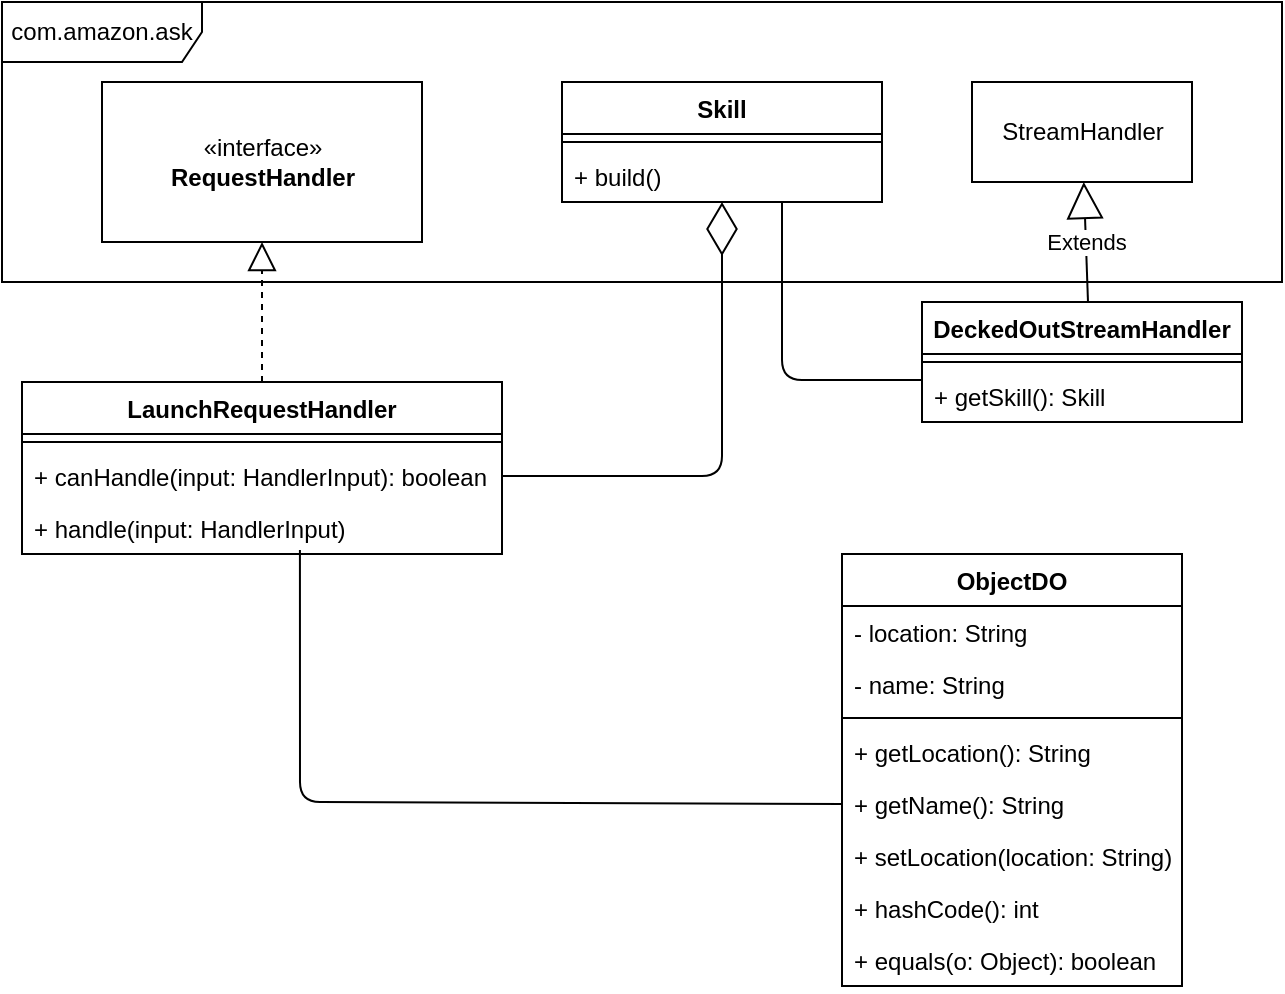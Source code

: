 <mxfile version="12.3.6" type="device" pages="1"><diagram id="gcKvG5kBXbgCPfd7mtJ5" name="Page-1"><mxGraphModel dx="1024" dy="561" grid="1" gridSize="10" guides="1" tooltips="1" connect="1" arrows="1" fold="1" page="1" pageScale="1" pageWidth="827" pageHeight="1169" math="0" shadow="0"><root><mxCell id="0"/><mxCell id="1" parent="0"/><mxCell id="jChmfqLedE6e4U4JHddj-1" value="LaunchRequestHandler" style="swimlane;fontStyle=1;align=center;verticalAlign=top;childLayout=stackLayout;horizontal=1;startSize=26;horizontalStack=0;resizeParent=1;resizeParentMax=0;resizeLast=0;collapsible=1;marginBottom=0;" vertex="1" parent="1"><mxGeometry x="140" y="190" width="240" height="86" as="geometry"/></mxCell><mxCell id="jChmfqLedE6e4U4JHddj-3" value="" style="line;strokeWidth=1;fillColor=none;align=left;verticalAlign=middle;spacingTop=-1;spacingLeft=3;spacingRight=3;rotatable=0;labelPosition=right;points=[];portConstraint=eastwest;" vertex="1" parent="jChmfqLedE6e4U4JHddj-1"><mxGeometry y="26" width="240" height="8" as="geometry"/></mxCell><mxCell id="jChmfqLedE6e4U4JHddj-4" value="+ canHandle(input: HandlerInput): boolean" style="text;strokeColor=none;fillColor=none;align=left;verticalAlign=top;spacingLeft=4;spacingRight=4;overflow=hidden;rotatable=0;points=[[0,0.5],[1,0.5]];portConstraint=eastwest;" vertex="1" parent="jChmfqLedE6e4U4JHddj-1"><mxGeometry y="34" width="240" height="26" as="geometry"/></mxCell><mxCell id="jChmfqLedE6e4U4JHddj-5" value="+ handle(input: HandlerInput)" style="text;strokeColor=none;fillColor=none;align=left;verticalAlign=top;spacingLeft=4;spacingRight=4;overflow=hidden;rotatable=0;points=[[0,0.5],[1,0.5]];portConstraint=eastwest;" vertex="1" parent="jChmfqLedE6e4U4JHddj-1"><mxGeometry y="60" width="240" height="26" as="geometry"/></mxCell><mxCell id="jChmfqLedE6e4U4JHddj-7" value="«interface»&lt;br&gt;&lt;b&gt;RequestHandler&lt;/b&gt;" style="html=1;" vertex="1" parent="1"><mxGeometry x="180" y="40" width="160" height="80" as="geometry"/></mxCell><mxCell id="jChmfqLedE6e4U4JHddj-8" value="" style="endArrow=block;dashed=1;endFill=0;endSize=12;html=1;exitX=0.5;exitY=0;exitDx=0;exitDy=0;entryX=0.5;entryY=1;entryDx=0;entryDy=0;" edge="1" parent="1" source="jChmfqLedE6e4U4JHddj-1" target="jChmfqLedE6e4U4JHddj-7"><mxGeometry width="160" relative="1" as="geometry"><mxPoint x="140" y="300" as="sourcePoint"/><mxPoint x="300" y="300" as="targetPoint"/></mxGeometry></mxCell><mxCell id="jChmfqLedE6e4U4JHddj-9" value="Skill" style="swimlane;fontStyle=1;align=center;verticalAlign=top;childLayout=stackLayout;horizontal=1;startSize=26;horizontalStack=0;resizeParent=1;resizeParentMax=0;resizeLast=0;collapsible=1;marginBottom=0;" vertex="1" parent="1"><mxGeometry x="410" y="40" width="160" height="60" as="geometry"/></mxCell><mxCell id="jChmfqLedE6e4U4JHddj-11" value="" style="line;strokeWidth=1;fillColor=none;align=left;verticalAlign=middle;spacingTop=-1;spacingLeft=3;spacingRight=3;rotatable=0;labelPosition=right;points=[];portConstraint=eastwest;" vertex="1" parent="jChmfqLedE6e4U4JHddj-9"><mxGeometry y="26" width="160" height="8" as="geometry"/></mxCell><mxCell id="jChmfqLedE6e4U4JHddj-12" value="+ build()" style="text;strokeColor=none;fillColor=none;align=left;verticalAlign=top;spacingLeft=4;spacingRight=4;overflow=hidden;rotatable=0;points=[[0,0.5],[1,0.5]];portConstraint=eastwest;" vertex="1" parent="jChmfqLedE6e4U4JHddj-9"><mxGeometry y="34" width="160" height="26" as="geometry"/></mxCell><mxCell id="jChmfqLedE6e4U4JHddj-14" value="" style="endArrow=diamondThin;endFill=0;endSize=24;html=1;exitX=1;exitY=0.5;exitDx=0;exitDy=0;entryX=0.5;entryY=1;entryDx=0;entryDy=0;" edge="1" parent="1" source="jChmfqLedE6e4U4JHddj-4" target="jChmfqLedE6e4U4JHddj-9"><mxGeometry width="160" relative="1" as="geometry"><mxPoint x="140" y="300" as="sourcePoint"/><mxPoint x="530" y="150" as="targetPoint"/><Array as="points"><mxPoint x="490" y="237"/></Array></mxGeometry></mxCell><mxCell id="jChmfqLedE6e4U4JHddj-17" value="ObjectDO" style="swimlane;fontStyle=1;align=center;verticalAlign=top;childLayout=stackLayout;horizontal=1;startSize=26;horizontalStack=0;resizeParent=1;resizeParentMax=0;resizeLast=0;collapsible=1;marginBottom=0;" vertex="1" parent="1"><mxGeometry x="550" y="276" width="170" height="216" as="geometry"/></mxCell><mxCell id="jChmfqLedE6e4U4JHddj-21" value="- location: String" style="text;strokeColor=none;fillColor=none;align=left;verticalAlign=top;spacingLeft=4;spacingRight=4;overflow=hidden;rotatable=0;points=[[0,0.5],[1,0.5]];portConstraint=eastwest;" vertex="1" parent="jChmfqLedE6e4U4JHddj-17"><mxGeometry y="26" width="170" height="26" as="geometry"/></mxCell><mxCell id="jChmfqLedE6e4U4JHddj-18" value="- name: String" style="text;strokeColor=none;fillColor=none;align=left;verticalAlign=top;spacingLeft=4;spacingRight=4;overflow=hidden;rotatable=0;points=[[0,0.5],[1,0.5]];portConstraint=eastwest;" vertex="1" parent="jChmfqLedE6e4U4JHddj-17"><mxGeometry y="52" width="170" height="26" as="geometry"/></mxCell><mxCell id="jChmfqLedE6e4U4JHddj-19" value="" style="line;strokeWidth=1;fillColor=none;align=left;verticalAlign=middle;spacingTop=-1;spacingLeft=3;spacingRight=3;rotatable=0;labelPosition=right;points=[];portConstraint=eastwest;" vertex="1" parent="jChmfqLedE6e4U4JHddj-17"><mxGeometry y="78" width="170" height="8" as="geometry"/></mxCell><mxCell id="jChmfqLedE6e4U4JHddj-22" value="+ getLocation(): String" style="text;strokeColor=none;fillColor=none;align=left;verticalAlign=top;spacingLeft=4;spacingRight=4;overflow=hidden;rotatable=0;points=[[0,0.5],[1,0.5]];portConstraint=eastwest;" vertex="1" parent="jChmfqLedE6e4U4JHddj-17"><mxGeometry y="86" width="170" height="26" as="geometry"/></mxCell><mxCell id="jChmfqLedE6e4U4JHddj-23" value="+ getName(): String" style="text;strokeColor=none;fillColor=none;align=left;verticalAlign=top;spacingLeft=4;spacingRight=4;overflow=hidden;rotatable=0;points=[[0,0.5],[1,0.5]];portConstraint=eastwest;" vertex="1" parent="jChmfqLedE6e4U4JHddj-17"><mxGeometry y="112" width="170" height="26" as="geometry"/></mxCell><mxCell id="jChmfqLedE6e4U4JHddj-24" value="+ setLocation(location: String)" style="text;strokeColor=none;fillColor=none;align=left;verticalAlign=top;spacingLeft=4;spacingRight=4;overflow=hidden;rotatable=0;points=[[0,0.5],[1,0.5]];portConstraint=eastwest;" vertex="1" parent="jChmfqLedE6e4U4JHddj-17"><mxGeometry y="138" width="170" height="26" as="geometry"/></mxCell><mxCell id="jChmfqLedE6e4U4JHddj-25" value="+ hashCode(): int" style="text;strokeColor=none;fillColor=none;align=left;verticalAlign=top;spacingLeft=4;spacingRight=4;overflow=hidden;rotatable=0;points=[[0,0.5],[1,0.5]];portConstraint=eastwest;" vertex="1" parent="jChmfqLedE6e4U4JHddj-17"><mxGeometry y="164" width="170" height="26" as="geometry"/></mxCell><mxCell id="jChmfqLedE6e4U4JHddj-20" value="+ equals(o: Object): boolean" style="text;strokeColor=none;fillColor=none;align=left;verticalAlign=top;spacingLeft=4;spacingRight=4;overflow=hidden;rotatable=0;points=[[0,0.5],[1,0.5]];portConstraint=eastwest;" vertex="1" parent="jChmfqLedE6e4U4JHddj-17"><mxGeometry y="190" width="170" height="26" as="geometry"/></mxCell><mxCell id="jChmfqLedE6e4U4JHddj-27" value="com.amazon.ask" style="shape=umlFrame;whiteSpace=wrap;html=1;width=100;height=30;" vertex="1" parent="1"><mxGeometry x="130" width="640" height="140" as="geometry"/></mxCell><mxCell id="jChmfqLedE6e4U4JHddj-28" value="" style="endArrow=none;html=1;exitX=0;exitY=0.5;exitDx=0;exitDy=0;entryX=0.579;entryY=0.923;entryDx=0;entryDy=0;entryPerimeter=0;" edge="1" parent="1" source="jChmfqLedE6e4U4JHddj-23" target="jChmfqLedE6e4U4JHddj-5"><mxGeometry width="50" height="50" relative="1" as="geometry"><mxPoint x="120" y="570" as="sourcePoint"/><mxPoint x="339" y="280" as="targetPoint"/><Array as="points"><mxPoint x="279" y="400"/></Array></mxGeometry></mxCell><mxCell id="jChmfqLedE6e4U4JHddj-29" value="" style="endArrow=none;html=1;entryX=0;entryY=0.5;entryDx=0;entryDy=0;" edge="1" parent="1"><mxGeometry width="50" height="50" relative="1" as="geometry"><mxPoint x="520" y="100" as="sourcePoint"/><mxPoint x="590" y="189" as="targetPoint"/><Array as="points"><mxPoint x="520" y="189"/></Array></mxGeometry></mxCell><mxCell id="jChmfqLedE6e4U4JHddj-30" value="DeckedOutStreamHandler" style="swimlane;fontStyle=1;align=center;verticalAlign=top;childLayout=stackLayout;horizontal=1;startSize=26;horizontalStack=0;resizeParent=1;resizeParentMax=0;resizeLast=0;collapsible=1;marginBottom=0;" vertex="1" parent="1"><mxGeometry x="590" y="150" width="160" height="60" as="geometry"/></mxCell><mxCell id="jChmfqLedE6e4U4JHddj-32" value="" style="line;strokeWidth=1;fillColor=none;align=left;verticalAlign=middle;spacingTop=-1;spacingLeft=3;spacingRight=3;rotatable=0;labelPosition=right;points=[];portConstraint=eastwest;" vertex="1" parent="jChmfqLedE6e4U4JHddj-30"><mxGeometry y="26" width="160" height="8" as="geometry"/></mxCell><mxCell id="jChmfqLedE6e4U4JHddj-33" value="+ getSkill(): Skill" style="text;strokeColor=none;fillColor=none;align=left;verticalAlign=top;spacingLeft=4;spacingRight=4;overflow=hidden;rotatable=0;points=[[0,0.5],[1,0.5]];portConstraint=eastwest;" vertex="1" parent="jChmfqLedE6e4U4JHddj-30"><mxGeometry y="34" width="160" height="26" as="geometry"/></mxCell><mxCell id="jChmfqLedE6e4U4JHddj-35" value="StreamHandler" style="html=1;" vertex="1" parent="1"><mxGeometry x="615" y="40" width="110" height="50" as="geometry"/></mxCell><mxCell id="jChmfqLedE6e4U4JHddj-36" value="Extends" style="endArrow=block;endSize=16;endFill=0;html=1;" edge="1" parent="1" target="jChmfqLedE6e4U4JHddj-35"><mxGeometry width="160" relative="1" as="geometry"><mxPoint x="673" y="150" as="sourcePoint"/><mxPoint x="300" y="820" as="targetPoint"/></mxGeometry></mxCell></root></mxGraphModel></diagram></mxfile>